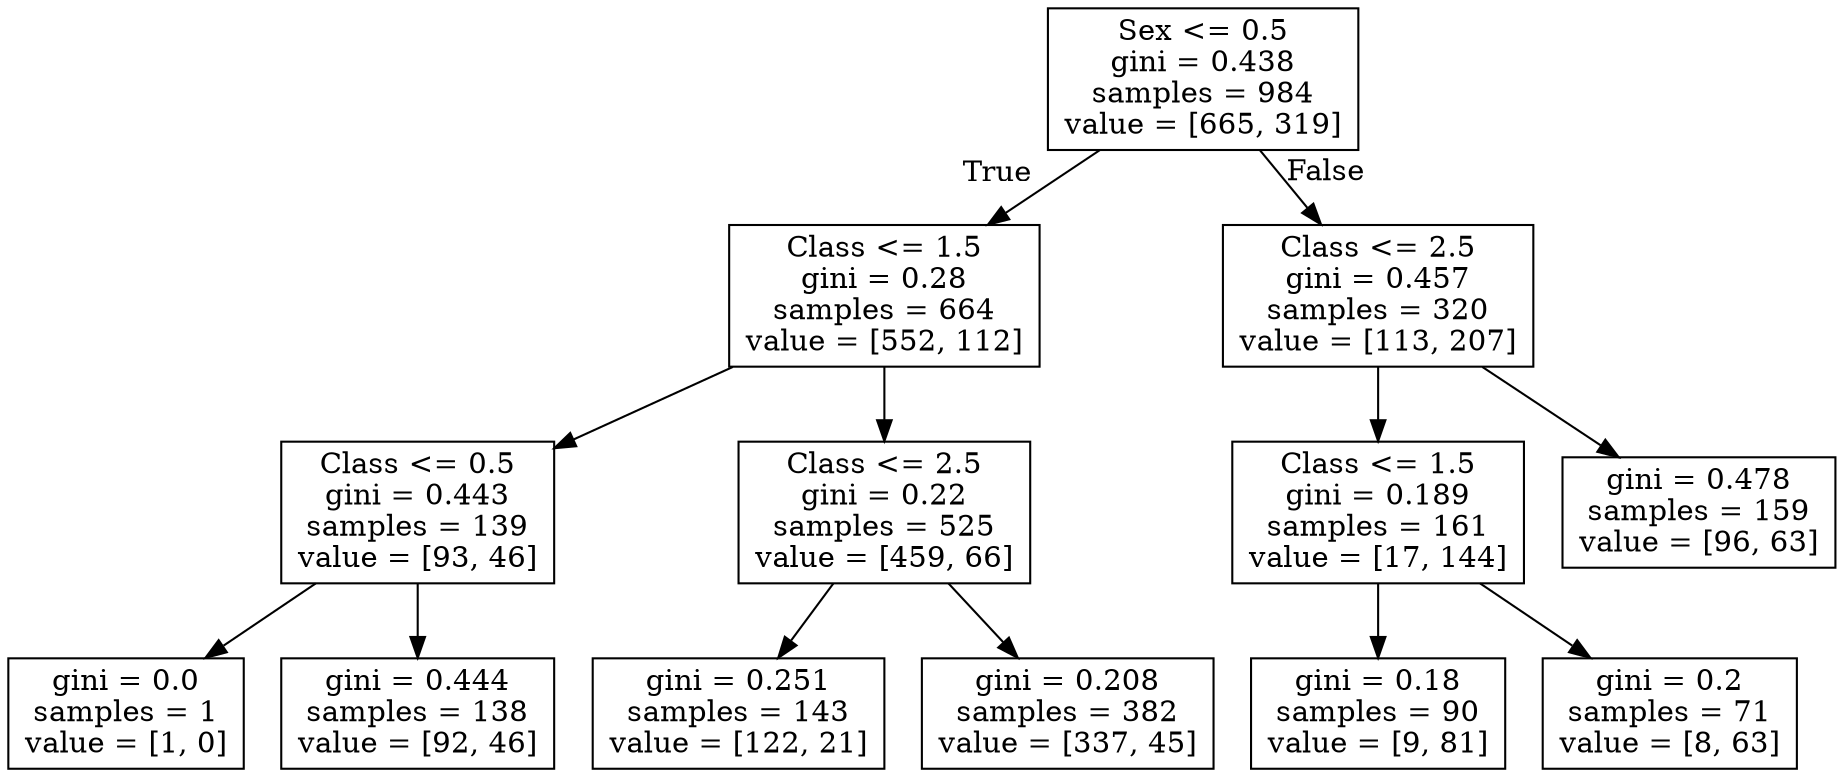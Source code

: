 digraph Tree {
node [shape=box] ;
0 [label="Sex <= 0.5\ngini = 0.438\nsamples = 984\nvalue = [665, 319]"] ;
1 [label="Class <= 1.5\ngini = 0.28\nsamples = 664\nvalue = [552, 112]"] ;
0 -> 1 [labeldistance=2.5, labelangle=45, headlabel="True"] ;
2 [label="Class <= 0.5\ngini = 0.443\nsamples = 139\nvalue = [93, 46]"] ;
1 -> 2 ;
3 [label="gini = 0.0\nsamples = 1\nvalue = [1, 0]"] ;
2 -> 3 ;
4 [label="gini = 0.444\nsamples = 138\nvalue = [92, 46]"] ;
2 -> 4 ;
5 [label="Class <= 2.5\ngini = 0.22\nsamples = 525\nvalue = [459, 66]"] ;
1 -> 5 ;
6 [label="gini = 0.251\nsamples = 143\nvalue = [122, 21]"] ;
5 -> 6 ;
7 [label="gini = 0.208\nsamples = 382\nvalue = [337, 45]"] ;
5 -> 7 ;
8 [label="Class <= 2.5\ngini = 0.457\nsamples = 320\nvalue = [113, 207]"] ;
0 -> 8 [labeldistance=2.5, labelangle=-45, headlabel="False"] ;
9 [label="Class <= 1.5\ngini = 0.189\nsamples = 161\nvalue = [17, 144]"] ;
8 -> 9 ;
10 [label="gini = 0.18\nsamples = 90\nvalue = [9, 81]"] ;
9 -> 10 ;
11 [label="gini = 0.2\nsamples = 71\nvalue = [8, 63]"] ;
9 -> 11 ;
12 [label="gini = 0.478\nsamples = 159\nvalue = [96, 63]"] ;
8 -> 12 ;
}